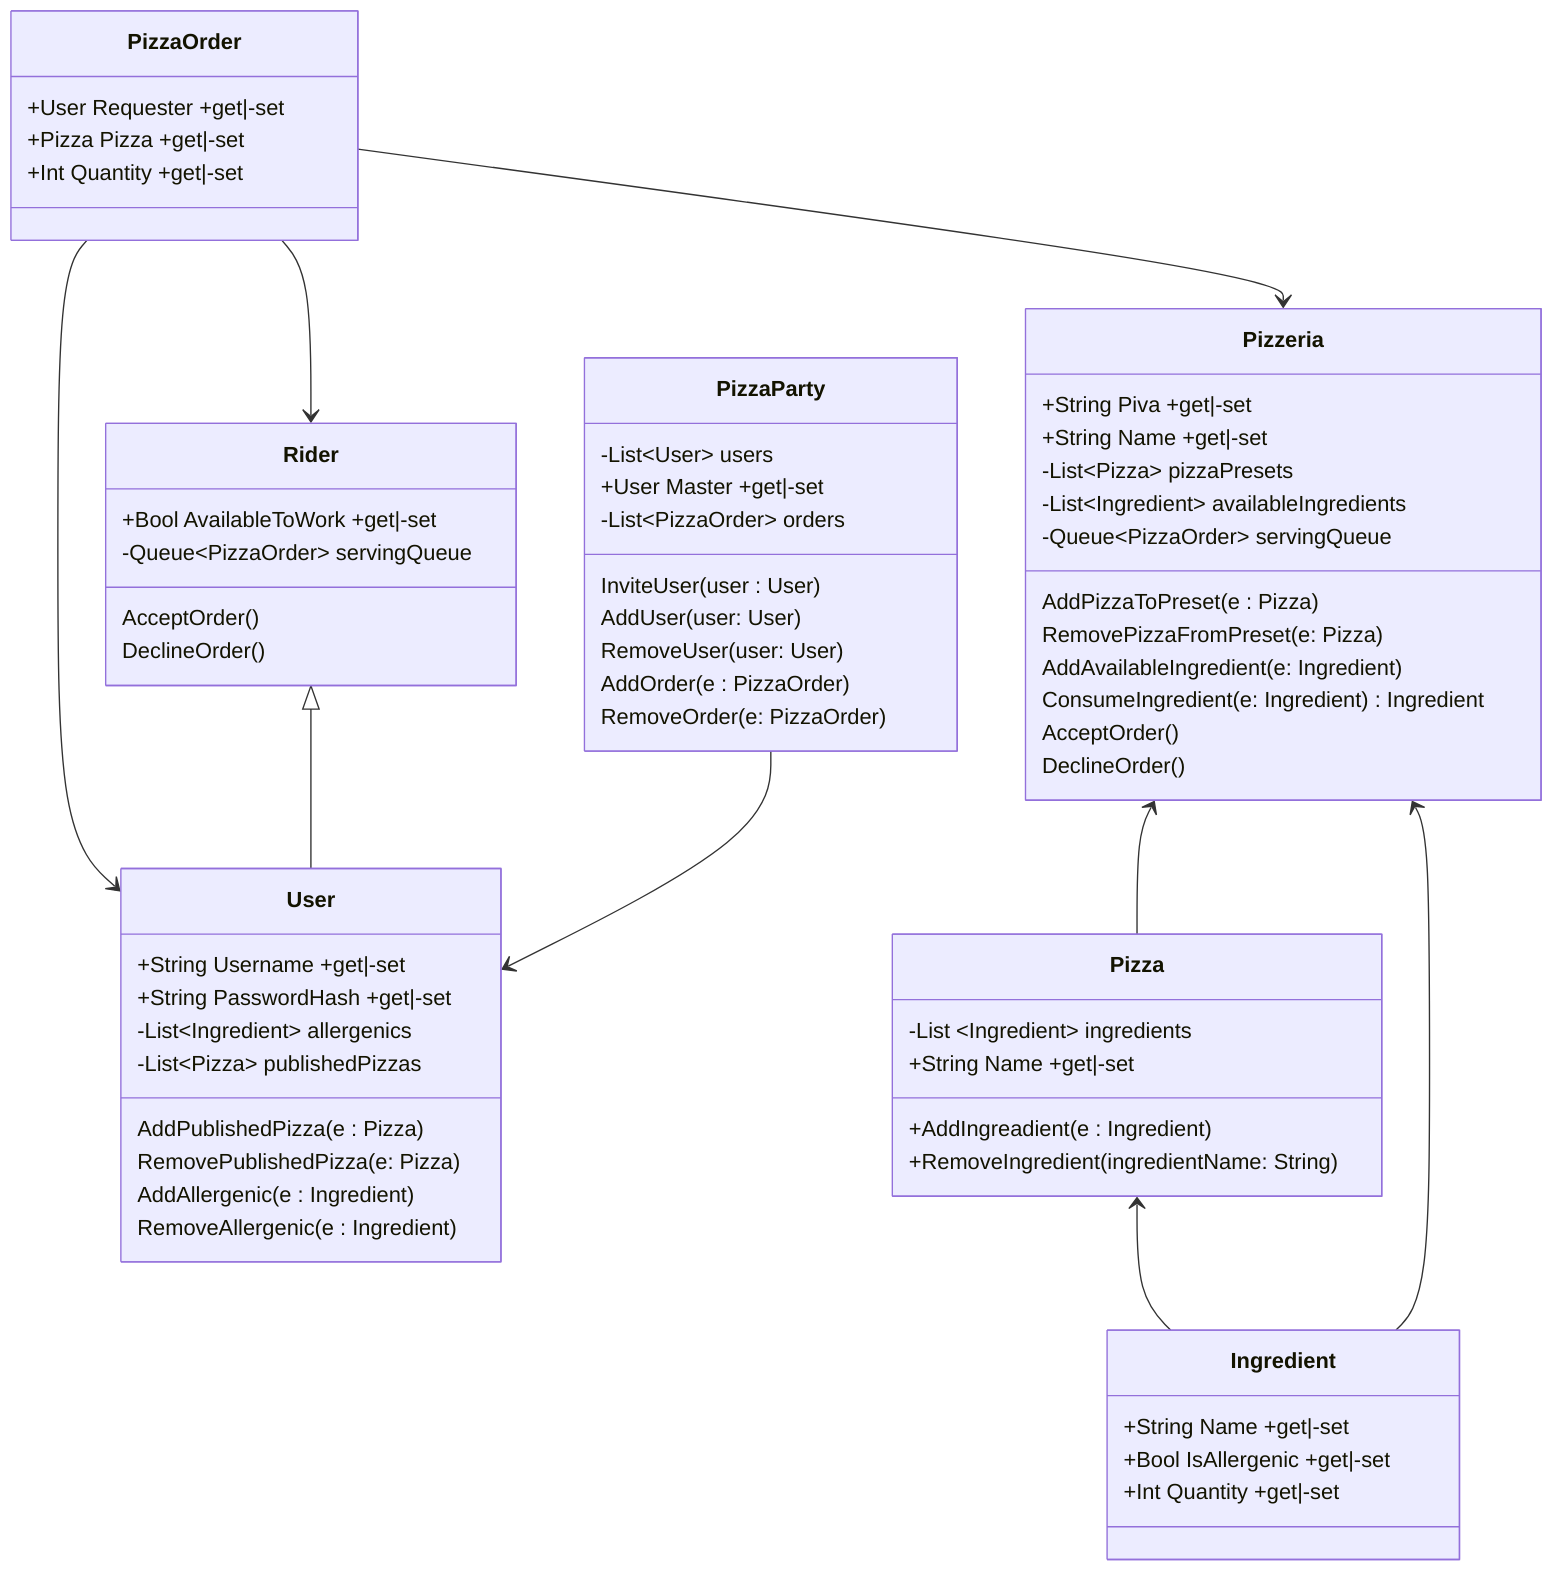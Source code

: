 classDiagram

    class Pizza{
    -List  ~Ingredient~ ingredients
    +String Name +get|-set
    +AddIngreadient(e : Ingredient)
    +RemoveIngredient(ingredientName: String)
    }
    
    class Ingredient{
    +String Name +get|-set
    +Bool IsAllergenic +get|-set
    +Int Quantity +get|-set
    }

    class Pizzeria{
        +String Piva +get|-set
        +String Name +get|-set
        -List~Pizza~ pizzaPresets 
        -List~Ingredient~ availableIngredients
        -Queue~PizzaOrder~ servingQueue
        AddPizzaToPreset(e : Pizza)
        RemovePizzaFromPreset(e: Pizza)
        AddAvailableIngredient(e: Ingredient) 
        ConsumeIngredient(e: Ingredient) Ingredient
        AcceptOrder()
        DeclineOrder()
    }

    Pizza <-- Ingredient
    Pizzeria <-- Pizza 
    Pizzeria <-- Ingredient

    class User{
        +String Username +get|-set
        +String PasswordHash +get|-set
        -List~Ingredient~ allergenics
        -List~Pizza~ publishedPizzas
        AddPublishedPizza(e : Pizza)
        RemovePublishedPizza(e: Pizza)
        AddAllergenic(e : Ingredient)
        RemoveAllergenic(e : Ingredient)
    }

    class Rider{
        +Bool AvailableToWork +get|-set
        -Queue~PizzaOrder~ servingQueue
        AcceptOrder()
        DeclineOrder()
    }

    class PizzaOrder{
     +User Requester +get|-set 
     +Pizza Pizza +get|-set 
     +Int Quantity +get|-set
    }

    Rider <|-- User
    PizzaOrder --> User 
    PizzaOrder --> Rider 
    PizzaOrder --> Pizzeria

    class PizzaParty{
     -List~User~ users
     +User Master +get|-set
     -List~PizzaOrder~ orders  
     InviteUser(user : User)
     AddUser(user: User)
     RemoveUser(user: User)
     AddOrder(e : PizzaOrder)
     RemoveOrder(e: PizzaOrder)
    }

    PizzaParty --> User